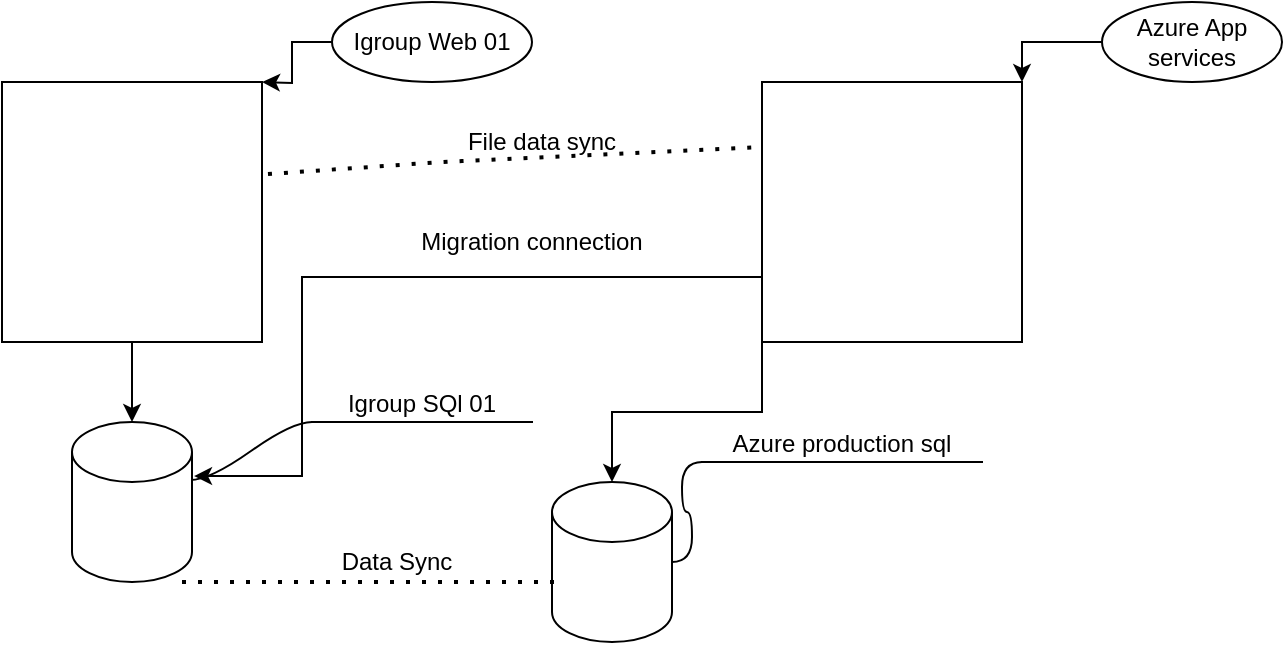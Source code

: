<mxfile version="13.6.2" type="github">
  <diagram id="ySlxF4ncAt-DPtO_EYwo" name="Page-1">
    <mxGraphModel dx="786" dy="514" grid="1" gridSize="10" guides="1" tooltips="1" connect="1" arrows="1" fold="1" page="1" pageScale="1" pageWidth="850" pageHeight="1100" math="0" shadow="0">
      <root>
        <mxCell id="0" />
        <mxCell id="1" parent="0" />
        <mxCell id="skakLKX9RZtpJJZrX6Nr-9" style="edgeStyle=orthogonalEdgeStyle;rounded=0;orthogonalLoop=1;jettySize=auto;html=1;exitX=0.5;exitY=1;exitDx=0;exitDy=0;entryX=0.5;entryY=0;entryDx=0;entryDy=0;" edge="1" parent="1" source="skakLKX9RZtpJJZrX6Nr-1">
          <mxGeometry relative="1" as="geometry">
            <mxPoint x="185" y="280" as="targetPoint" />
          </mxGeometry>
        </mxCell>
        <mxCell id="skakLKX9RZtpJJZrX6Nr-1" value="" style="whiteSpace=wrap;html=1;aspect=fixed;" vertex="1" parent="1">
          <mxGeometry x="120" y="110" width="130" height="130" as="geometry" />
        </mxCell>
        <mxCell id="skakLKX9RZtpJJZrX6Nr-8" style="edgeStyle=orthogonalEdgeStyle;rounded=0;orthogonalLoop=1;jettySize=auto;html=1;" edge="1" parent="1" source="skakLKX9RZtpJJZrX6Nr-2">
          <mxGeometry relative="1" as="geometry">
            <mxPoint x="250" y="110" as="targetPoint" />
          </mxGeometry>
        </mxCell>
        <mxCell id="skakLKX9RZtpJJZrX6Nr-2" value="Igroup Web 01" style="ellipse;whiteSpace=wrap;html=1;align=center;newEdgeStyle={&quot;edgeStyle&quot;:&quot;entityRelationEdgeStyle&quot;,&quot;startArrow&quot;:&quot;none&quot;,&quot;endArrow&quot;:&quot;none&quot;,&quot;segment&quot;:10,&quot;curved&quot;:1};treeFolding=1;treeMoving=1;" vertex="1" parent="1">
          <mxGeometry x="285" y="70" width="100" height="40" as="geometry" />
        </mxCell>
        <mxCell id="skakLKX9RZtpJJZrX6Nr-4" value="Igroup SQl 01" style="whiteSpace=wrap;html=1;shape=partialRectangle;top=0;left=0;bottom=1;right=0;points=[[0,1],[1,1]];fillColor=none;align=center;verticalAlign=bottom;routingCenterY=0.5;snapToPoint=1;recursiveResize=0;autosize=1;treeFolding=1;treeMoving=1;newEdgeStyle={&quot;edgeStyle&quot;:&quot;entityRelationEdgeStyle&quot;,&quot;startArrow&quot;:&quot;none&quot;,&quot;endArrow&quot;:&quot;none&quot;,&quot;segment&quot;:10,&quot;curved&quot;:1};" vertex="1" parent="1">
          <mxGeometry x="275" y="260" width="110" height="20" as="geometry" />
        </mxCell>
        <mxCell id="skakLKX9RZtpJJZrX6Nr-5" value="" style="edgeStyle=entityRelationEdgeStyle;startArrow=none;endArrow=none;segment=10;curved=1;exitX=0.983;exitY=0.363;exitDx=0;exitDy=0;exitPerimeter=0;" edge="1" target="skakLKX9RZtpJJZrX6Nr-4" parent="1" source="skakLKX9RZtpJJZrX6Nr-15">
          <mxGeometry relative="1" as="geometry">
            <mxPoint x="250" y="300" as="sourcePoint" />
          </mxGeometry>
        </mxCell>
        <mxCell id="skakLKX9RZtpJJZrX6Nr-11" value="" style="shape=cylinder2;whiteSpace=wrap;html=1;boundedLbl=1;backgroundOutline=1;size=15;" vertex="1" parent="1">
          <mxGeometry x="395" y="310" width="60" height="80" as="geometry" />
        </mxCell>
        <mxCell id="skakLKX9RZtpJJZrX6Nr-13" value="Azure production sql" style="whiteSpace=wrap;html=1;shape=partialRectangle;top=0;left=0;bottom=1;right=0;points=[[0,1],[1,1]];fillColor=none;align=center;verticalAlign=bottom;routingCenterY=0.5;snapToPoint=1;recursiveResize=0;autosize=1;treeFolding=1;treeMoving=1;newEdgeStyle={&quot;edgeStyle&quot;:&quot;entityRelationEdgeStyle&quot;,&quot;startArrow&quot;:&quot;none&quot;,&quot;endArrow&quot;:&quot;none&quot;,&quot;segment&quot;:10,&quot;curved&quot;:1};" vertex="1" parent="1">
          <mxGeometry x="470" y="280" width="140" height="20" as="geometry" />
        </mxCell>
        <mxCell id="skakLKX9RZtpJJZrX6Nr-14" value="" style="edgeStyle=entityRelationEdgeStyle;startArrow=none;endArrow=none;segment=10;curved=1;" edge="1" parent="1" target="skakLKX9RZtpJJZrX6Nr-13" source="skakLKX9RZtpJJZrX6Nr-11">
          <mxGeometry relative="1" as="geometry">
            <mxPoint x="455" y="300" as="sourcePoint" />
          </mxGeometry>
        </mxCell>
        <mxCell id="skakLKX9RZtpJJZrX6Nr-15" value="" style="shape=cylinder2;whiteSpace=wrap;html=1;boundedLbl=1;backgroundOutline=1;size=15;" vertex="1" parent="1">
          <mxGeometry x="155" y="280" width="60" height="80" as="geometry" />
        </mxCell>
        <mxCell id="skakLKX9RZtpJJZrX6Nr-16" value="" style="endArrow=none;dashed=1;html=1;dashPattern=1 3;strokeWidth=2;" edge="1" parent="1">
          <mxGeometry width="50" height="50" relative="1" as="geometry">
            <mxPoint x="210" y="360" as="sourcePoint" />
            <mxPoint x="400" y="360" as="targetPoint" />
          </mxGeometry>
        </mxCell>
        <mxCell id="skakLKX9RZtpJJZrX6Nr-17" value="Data Sync" style="text;html=1;strokeColor=none;fillColor=none;align=center;verticalAlign=middle;whiteSpace=wrap;rounded=0;" vertex="1" parent="1">
          <mxGeometry x="275" y="340" width="85" height="20" as="geometry" />
        </mxCell>
        <mxCell id="skakLKX9RZtpJJZrX6Nr-21" style="edgeStyle=orthogonalEdgeStyle;rounded=0;orthogonalLoop=1;jettySize=auto;html=1;exitX=0;exitY=1;exitDx=0;exitDy=0;" edge="1" parent="1" source="skakLKX9RZtpJJZrX6Nr-18" target="skakLKX9RZtpJJZrX6Nr-11">
          <mxGeometry relative="1" as="geometry" />
        </mxCell>
        <mxCell id="skakLKX9RZtpJJZrX6Nr-22" style="edgeStyle=orthogonalEdgeStyle;rounded=0;orthogonalLoop=1;jettySize=auto;html=1;exitX=0;exitY=0.75;exitDx=0;exitDy=0;entryX=1.017;entryY=0.338;entryDx=0;entryDy=0;entryPerimeter=0;" edge="1" parent="1" source="skakLKX9RZtpJJZrX6Nr-18" target="skakLKX9RZtpJJZrX6Nr-15">
          <mxGeometry relative="1" as="geometry">
            <mxPoint x="220" y="310" as="targetPoint" />
            <Array as="points">
              <mxPoint x="270" y="208" />
              <mxPoint x="270" y="307" />
            </Array>
          </mxGeometry>
        </mxCell>
        <mxCell id="skakLKX9RZtpJJZrX6Nr-18" value="" style="whiteSpace=wrap;html=1;aspect=fixed;" vertex="1" parent="1">
          <mxGeometry x="500" y="110" width="130" height="130" as="geometry" />
        </mxCell>
        <mxCell id="skakLKX9RZtpJJZrX6Nr-20" style="edgeStyle=orthogonalEdgeStyle;rounded=0;orthogonalLoop=1;jettySize=auto;html=1;entryX=1;entryY=0;entryDx=0;entryDy=0;" edge="1" parent="1" source="skakLKX9RZtpJJZrX6Nr-19" target="skakLKX9RZtpJJZrX6Nr-18">
          <mxGeometry relative="1" as="geometry" />
        </mxCell>
        <mxCell id="skakLKX9RZtpJJZrX6Nr-19" value="Azure App services" style="ellipse;whiteSpace=wrap;html=1;align=center;newEdgeStyle={&quot;edgeStyle&quot;:&quot;entityRelationEdgeStyle&quot;,&quot;startArrow&quot;:&quot;none&quot;,&quot;endArrow&quot;:&quot;none&quot;,&quot;segment&quot;:10,&quot;curved&quot;:1};treeFolding=1;treeMoving=1;" vertex="1" parent="1">
          <mxGeometry x="670" y="70" width="90" height="40" as="geometry" />
        </mxCell>
        <mxCell id="skakLKX9RZtpJJZrX6Nr-23" value="Migration connection" style="text;html=1;strokeColor=none;fillColor=none;align=center;verticalAlign=middle;whiteSpace=wrap;rounded=0;" vertex="1" parent="1">
          <mxGeometry x="320" y="170" width="130" height="40" as="geometry" />
        </mxCell>
        <mxCell id="skakLKX9RZtpJJZrX6Nr-26" value="" style="endArrow=none;dashed=1;html=1;dashPattern=1 3;strokeWidth=2;exitX=1.023;exitY=0.354;exitDx=0;exitDy=0;exitPerimeter=0;entryX=0;entryY=0.25;entryDx=0;entryDy=0;" edge="1" parent="1" source="skakLKX9RZtpJJZrX6Nr-1" target="skakLKX9RZtpJJZrX6Nr-18">
          <mxGeometry width="50" height="50" relative="1" as="geometry">
            <mxPoint x="380" y="270" as="sourcePoint" />
            <mxPoint x="430" y="220" as="targetPoint" />
            <Array as="points">
              <mxPoint x="340" y="150" />
            </Array>
          </mxGeometry>
        </mxCell>
        <mxCell id="skakLKX9RZtpJJZrX6Nr-27" value="File data sync" style="text;html=1;strokeColor=none;fillColor=none;align=center;verticalAlign=middle;whiteSpace=wrap;rounded=0;" vertex="1" parent="1">
          <mxGeometry x="340" y="130" width="100" height="20" as="geometry" />
        </mxCell>
      </root>
    </mxGraphModel>
  </diagram>
</mxfile>

